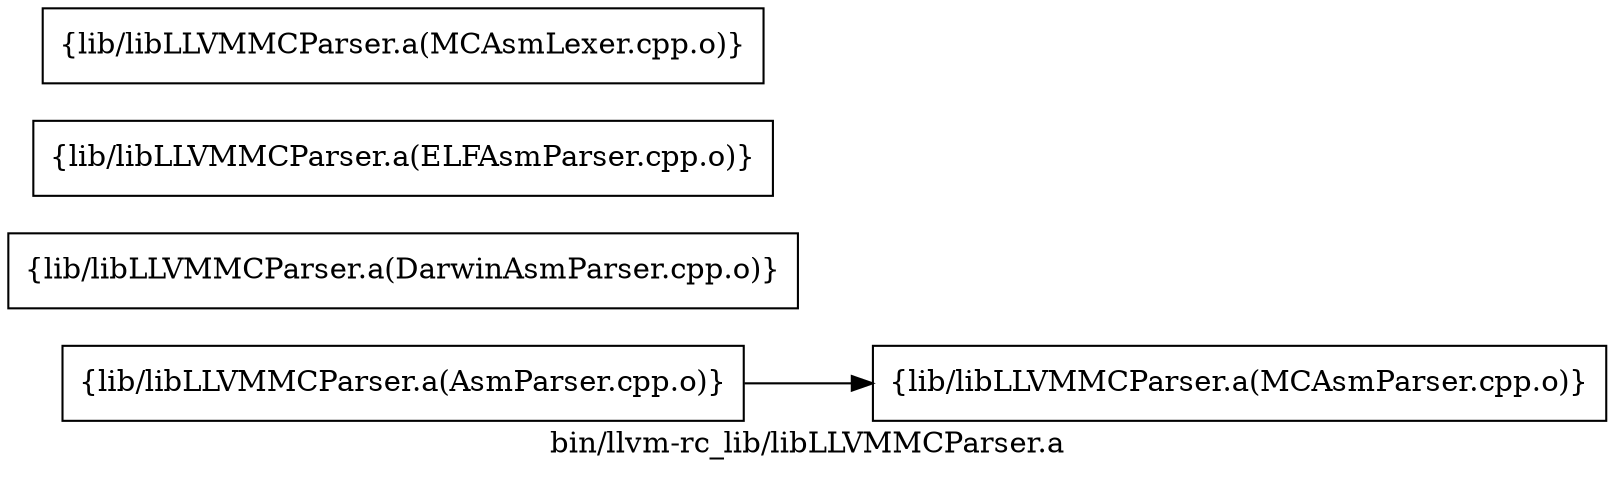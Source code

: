 digraph "bin/llvm-rc_lib/libLLVMMCParser.a" {
	label="bin/llvm-rc_lib/libLLVMMCParser.a";
	rankdir=LR;
	{ rank=same; Node0x560025525a68;  }

	Node0x560025525a68 [shape=record,shape=box,group=0,label="{lib/libLLVMMCParser.a(AsmParser.cpp.o)}"];
	Node0x560025525a68 -> Node0x560025522188;
	Node0x560025522188 [shape=record,shape=box,group=0,label="{lib/libLLVMMCParser.a(MCAsmParser.cpp.o)}"];
	Node0x5600255248e8 [shape=record,shape=box,group=0,label="{lib/libLLVMMCParser.a(DarwinAsmParser.cpp.o)}"];
	Node0x5600255229a8 [shape=record,shape=box,group=0,label="{lib/libLLVMMCParser.a(ELFAsmParser.cpp.o)}"];
	Node0x5600255237b8 [shape=record,shape=box,group=0,label="{lib/libLLVMMCParser.a(MCAsmLexer.cpp.o)}"];
}
